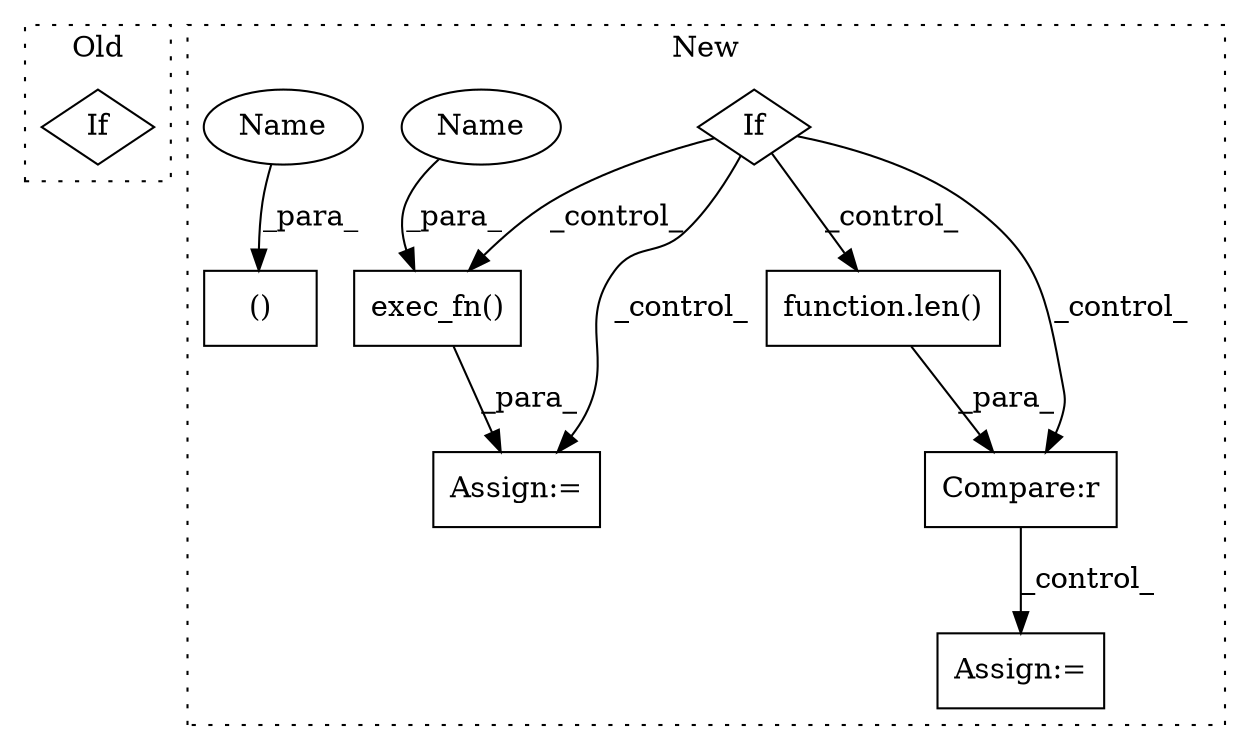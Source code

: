 digraph G {
subgraph cluster0 {
1 [label="If" a="96" s="756" l="3" shape="diamond"];
label = "Old";
style="dotted";
}
subgraph cluster1 {
2 [label="exec_fn()" a="75" s="1082,1103" l="13,1" shape="box"];
3 [label="()" a="54" s="776" l="10" shape="box"];
4 [label="If" a="96" s="842" l="3" shape="diamond"];
5 [label="function.len()" a="75" s="1134,1149" l="4,1" shape="box"];
6 [label="Compare:r" a="40" s="1117" l="33" shape="box"];
7 [label="Assign:=" a="68" s="1167" l="3" shape="box"];
8 [label="Assign:=" a="68" s="1079" l="3" shape="box"];
9 [label="Name" a="87" s="768" l="8" shape="ellipse"];
10 [label="Name" a="87" s="1095" l="8" shape="ellipse"];
label = "New";
style="dotted";
}
2 -> 8 [label="_para_"];
4 -> 2 [label="_control_"];
4 -> 5 [label="_control_"];
4 -> 6 [label="_control_"];
4 -> 8 [label="_control_"];
5 -> 6 [label="_para_"];
6 -> 7 [label="_control_"];
9 -> 3 [label="_para_"];
10 -> 2 [label="_para_"];
}
